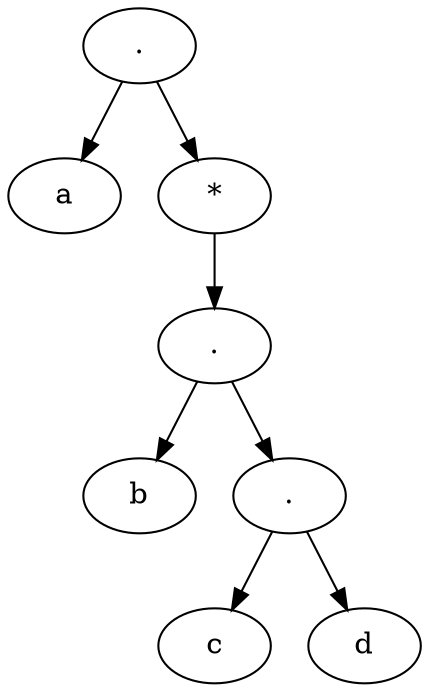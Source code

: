 digraph {
  94726771384608[label="."]
  94726771384560[label="a"]
  94726771384608  ->  94726771384560
  94726771385184[label="*"]
  94726771384608  ->  94726771385184
  94726771384864[label="."]
  94726771385184  ->  94726771384864
  94726771384512[label="b"]
  94726771384864  ->  94726771384512
  94726771385024[label="."]
  94726771384864  ->  94726771385024
  94726771384944[label="c"]
  94726771385024  ->  94726771384944
  94726771385104[label="d"]
  94726771385024  ->  94726771385104
}
